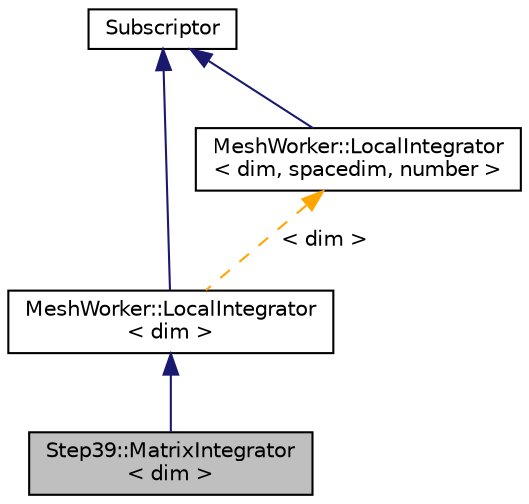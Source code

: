 digraph "Step39::MatrixIntegrator&lt; dim &gt;"
{
 // LATEX_PDF_SIZE
  edge [fontname="Helvetica",fontsize="10",labelfontname="Helvetica",labelfontsize="10"];
  node [fontname="Helvetica",fontsize="10",shape=record];
  Node1 [label="Step39::MatrixIntegrator\l\< dim \>",height=0.2,width=0.4,color="black", fillcolor="grey75", style="filled", fontcolor="black",tooltip=" "];
  Node2 -> Node1 [dir="back",color="midnightblue",fontsize="10",style="solid",fontname="Helvetica"];
  Node2 [label="MeshWorker::LocalIntegrator\l\< dim \>",height=0.2,width=0.4,color="black", fillcolor="white", style="filled",URL="$classMeshWorker_1_1LocalIntegrator.html",tooltip=" "];
  Node3 -> Node2 [dir="back",color="midnightblue",fontsize="10",style="solid",fontname="Helvetica"];
  Node3 [label="Subscriptor",height=0.2,width=0.4,color="black", fillcolor="white", style="filled",URL="$classSubscriptor.html",tooltip=" "];
  Node4 -> Node2 [dir="back",color="orange",fontsize="10",style="dashed",label=" \< dim \>" ,fontname="Helvetica"];
  Node4 [label="MeshWorker::LocalIntegrator\l\< dim, spacedim, number \>",height=0.2,width=0.4,color="black", fillcolor="white", style="filled",URL="$classMeshWorker_1_1LocalIntegrator.html",tooltip=" "];
  Node3 -> Node4 [dir="back",color="midnightblue",fontsize="10",style="solid",fontname="Helvetica"];
}
